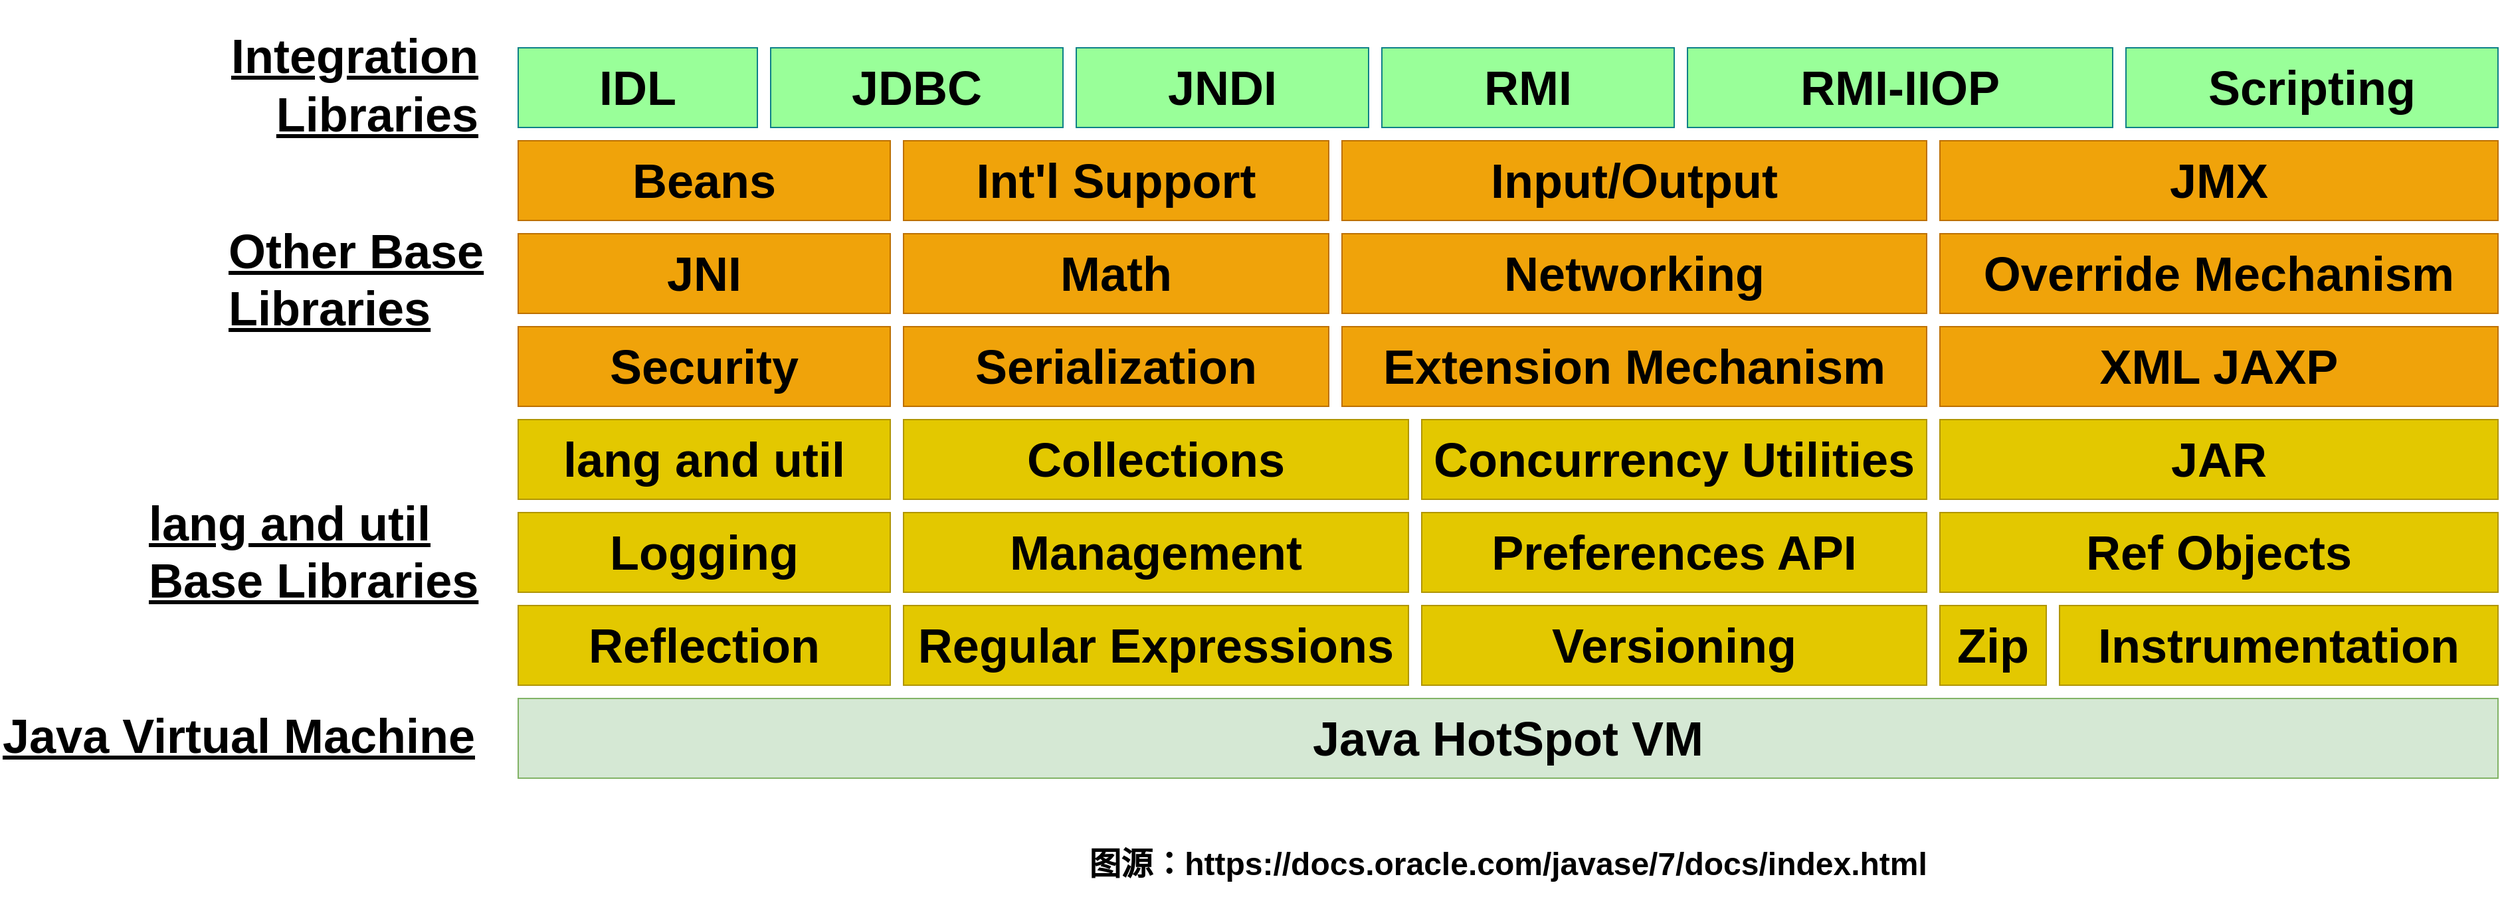 <mxfile version="21.2.1" type="github">
  <diagram name="第 1 页" id="e0v4SnkxaWRDu-nPqgIv">
    <mxGraphModel dx="2173" dy="-370" grid="1" gridSize="10" guides="1" tooltips="1" connect="1" arrows="1" fold="1" page="1" pageScale="1" pageWidth="3000" pageHeight="2000" math="0" shadow="0">
      <root>
        <mxCell id="0" />
        <mxCell id="1" parent="0" />
        <mxCell id="uxTEpEnqK7FpSmuJOx9n-1" value="&lt;a style=&quot;color: rgb(0, 0, 0); font-family: Arial, Helvetica, sans-serif; font-weight: bold; text-decoration-line: none; font-size: 36px;&quot; class=&quot;atext&quot; href=&quot;https://docs.oracle.com/javase/7/docs/technotes/guides/vm/index.html&quot; alt=&quot;Java HotSpot VM&quot;&gt;Java HotSpot VM&lt;/a&gt;" style="rounded=0;whiteSpace=wrap;html=1;fillColor=#d5e8d4;strokeColor=#82b366;verticalAlign=middle;" parent="1" vertex="1">
          <mxGeometry x="880" y="3770" width="1490" height="60" as="geometry" />
        </mxCell>
        <mxCell id="uxTEpEnqK7FpSmuJOx9n-5" value="&lt;a style=&quot;color: rgb(0, 0, 0); font-family: Arial, Helvetica, sans-serif; font-weight: bold; text-decoration-line: none;&quot; alt=&quot;Introspection of loaded classes and objects&quot; class=&quot;atext&quot; href=&quot;https://docs.oracle.com/javase/7/docs/technotes/guides/reflection/index.html&quot;&gt;&lt;font style=&quot;font-size: 36px;&quot;&gt;Reflection&lt;/font&gt;&lt;/a&gt;" style="rounded=0;whiteSpace=wrap;html=1;fontSize=36;fillColor=#e3c800;strokeColor=#B09500;fontColor=#000000;" parent="1" vertex="1">
          <mxGeometry x="880" y="3700" width="280" height="60" as="geometry" />
        </mxCell>
        <mxCell id="uxTEpEnqK7FpSmuJOx9n-6" value="&lt;a style=&quot;color: rgb(0, 0, 0); font-family: Arial, Helvetica, sans-serif; font-weight: bold; text-decoration-line: none;&quot; class=&quot;atext&quot; href=&quot;https://docs.oracle.com/javase/7/docs/api/java/util/regex/package-summary.html&quot; alt=&quot;Regular expressions&quot;&gt;&lt;font style=&quot;font-size: 36px;&quot;&gt;Regular Expressions&lt;/font&gt;&lt;/a&gt;" style="rounded=0;whiteSpace=wrap;html=1;fontSize=36;fillColor=#e3c800;strokeColor=#B09500;fontColor=#000000;" parent="1" vertex="1">
          <mxGeometry x="1170" y="3700" width="380" height="60" as="geometry" />
        </mxCell>
        <mxCell id="uxTEpEnqK7FpSmuJOx9n-7" value="&lt;a style=&quot;color: rgb(0, 0, 0); font-family: Arial, Helvetica, sans-serif; font-weight: bold; text-decoration-line: none;&quot; alt=&quot;Package Version Identification&quot; class=&quot;atext&quot; href=&quot;https://docs.oracle.com/javase/7/docs/technotes/guides/versioning/index.html&quot;&gt;Versioning&lt;/a&gt;" style="rounded=0;whiteSpace=wrap;html=1;fontSize=36;fillColor=#e3c800;strokeColor=#B09500;fontColor=#000000;" parent="1" vertex="1">
          <mxGeometry x="1560" y="3700" width="380" height="60" as="geometry" />
        </mxCell>
        <mxCell id="uxTEpEnqK7FpSmuJOx9n-8" value="&lt;a style=&quot;color: rgb(0, 0, 0); font-family: Arial, Helvetica, sans-serif; font-weight: bold; text-decoration-line: none;&quot; alt=&quot;Reading and writing ZIP and GZIP file formats&quot; class=&quot;atext&quot; href=&quot;https://docs.oracle.com/javase/7/docs/api/java/util/zip/package-summary.html&quot;&gt;&lt;font style=&quot;font-size: 36px;&quot;&gt;Zip&lt;/font&gt;&lt;/a&gt;" style="rounded=0;whiteSpace=wrap;html=1;fontSize=36;fillColor=#e3c800;strokeColor=#B09500;fontColor=#000000;" parent="1" vertex="1">
          <mxGeometry x="1950" y="3700" width="80" height="60" as="geometry" />
        </mxCell>
        <mxCell id="uxTEpEnqK7FpSmuJOx9n-9" value="&lt;a style=&quot;color: rgb(0, 0, 0); font-family: Arial, Helvetica, sans-serif; font-weight: bold; text-decoration-line: none;&quot; alt=&quot;instrumentation&quot; class=&quot;atext&quot; href=&quot;https://docs.oracle.com/javase/7/docs/technotes/guides/instrumentation/index.html&quot;&gt;Instrumentation&lt;/a&gt;" style="rounded=0;whiteSpace=wrap;html=1;fontSize=36;fillColor=#e3c800;strokeColor=#B09500;fontColor=#000000;" parent="1" vertex="1">
          <mxGeometry x="2040" y="3700" width="330" height="60" as="geometry" />
        </mxCell>
        <mxCell id="uxTEpEnqK7FpSmuJOx9n-10" value="&lt;a style=&quot;color: rgb(0, 0, 0); font-family: Arial, Helvetica, sans-serif; font-weight: bold; text-decoration-line: none;&quot; class=&quot;atext&quot; href=&quot;https://docs.oracle.com/javase/7/docs/technotes/guides/logging/index.html&quot; alt=&quot;Logging features&quot;&gt;Logging&lt;/a&gt;" style="rounded=0;whiteSpace=wrap;html=1;fontSize=36;fillColor=#e3c800;strokeColor=#B09500;fontColor=#000000;" parent="1" vertex="1">
          <mxGeometry x="880" y="3630" width="280" height="60" as="geometry" />
        </mxCell>
        <mxCell id="uxTEpEnqK7FpSmuJOx9n-11" value="&lt;a style=&quot;color: rgb(0, 0, 0); font-family: Arial, Helvetica, sans-serif; font-weight: bold; text-decoration-line: none;&quot; alt=&quot;Java virtual machine monitoring and management&quot; class=&quot;atext&quot; href=&quot;https://docs.oracle.com/javase/7/docs/technotes/guides/management/index.html&quot;&gt;Management&lt;/a&gt;" style="rounded=0;whiteSpace=wrap;html=1;fontSize=36;fillColor=#e3c800;strokeColor=#B09500;fontColor=#000000;" parent="1" vertex="1">
          <mxGeometry x="1170" y="3630" width="380" height="60" as="geometry" />
        </mxCell>
        <mxCell id="uxTEpEnqK7FpSmuJOx9n-12" value="&lt;a style=&quot;color: rgb(0, 0, 0); font-family: Arial, Helvetica, sans-serif; font-weight: bold; text-decoration-line: none;&quot; class=&quot;atext&quot; href=&quot;https://docs.oracle.com/javase/7/docs/technotes/guides/preferences/index.html&quot; alt=&quot;Preferences&quot;&gt;Preferences API&lt;/a&gt;" style="rounded=0;whiteSpace=wrap;html=1;fontSize=36;fillColor=#e3c800;strokeColor=#B09500;fontColor=#000000;" parent="1" vertex="1">
          <mxGeometry x="1560" y="3630" width="380" height="60" as="geometry" />
        </mxCell>
        <mxCell id="uxTEpEnqK7FpSmuJOx9n-14" value="&lt;a style=&quot;color: rgb(0, 0, 0); font-family: Arial, Helvetica, sans-serif; font-weight: bold; text-decoration-line: none;&quot; class=&quot;atext&quot; href=&quot;https://docs.oracle.com/javase/7/docs/api/java/lang/ref/package-summary.html&quot; alt=&quot;Reference Objects API&quot;&gt;Ref Objects&lt;/a&gt;" style="rounded=0;whiteSpace=wrap;html=1;fontSize=36;fillColor=#e3c800;strokeColor=#B09500;fontColor=#000000;" parent="1" vertex="1">
          <mxGeometry x="1950" y="3630" width="420" height="60" as="geometry" />
        </mxCell>
        <mxCell id="uxTEpEnqK7FpSmuJOx9n-15" value="&lt;a style=&quot;color: rgb(0, 0, 0); font-family: Arial, Helvetica, sans-serif; font-weight: bold; text-decoration-line: none;&quot; alt=&quot;java.lang and java.util packages&quot; class=&quot;atext&quot; href=&quot;https://docs.oracle.com/javase/7/docs/technotes/guides/lang/index.html&quot;&gt;lang and util&lt;/a&gt;" style="rounded=0;whiteSpace=wrap;html=1;fontSize=36;fillColor=#e3c800;strokeColor=#B09500;fontColor=#000000;" parent="1" vertex="1">
          <mxGeometry x="880" y="3560" width="280" height="60" as="geometry" />
        </mxCell>
        <mxCell id="uxTEpEnqK7FpSmuJOx9n-16" value="&lt;a style=&quot;color: rgb(0, 0, 0); font-family: Arial, Helvetica, sans-serif; font-weight: bold; text-decoration-line: none;&quot; alt=&quot;Framework for representing and manipulating collections&quot; class=&quot;atext&quot; href=&quot;https://docs.oracle.com/javase/7/docs/technotes/guides/collections/index.html&quot;&gt;Collections&lt;/a&gt;" style="rounded=0;whiteSpace=wrap;html=1;fontSize=36;fillColor=#e3c800;strokeColor=#B09500;fontColor=#000000;" parent="1" vertex="1">
          <mxGeometry x="1170" y="3560" width="380" height="60" as="geometry" />
        </mxCell>
        <mxCell id="uxTEpEnqK7FpSmuJOx9n-17" value="&lt;a style=&quot;color: rgb(0, 0, 0); font-family: Arial, Helvetica, sans-serif; font-weight: bold; text-decoration-line: none;&quot; alt=&quot;Concurrency utilities&quot; class=&quot;atext&quot; href=&quot;https://docs.oracle.com/javase/7/docs/technotes/guides/concurrency/index.html&quot;&gt;Concurrency Utilities&lt;/a&gt;" style="rounded=0;whiteSpace=wrap;html=1;fontSize=36;fillColor=#e3c800;strokeColor=#B09500;fontColor=#000000;" parent="1" vertex="1">
          <mxGeometry x="1560" y="3560" width="380" height="60" as="geometry" />
        </mxCell>
        <mxCell id="uxTEpEnqK7FpSmuJOx9n-18" value="&lt;a style=&quot;color: rgb(0, 0, 0); font-family: Arial, Helvetica, sans-serif; font-weight: bold; text-decoration-line: none;&quot; alt=&quot;Platform-independent file format that aggregates many files into one&quot; class=&quot;atext&quot; href=&quot;https://docs.oracle.com/javase/7/docs/technotes/guides/jar/index.html&quot;&gt;JAR&lt;/a&gt;" style="rounded=0;whiteSpace=wrap;html=1;fontSize=36;fillColor=#e3c800;strokeColor=#B09500;fontColor=#000000;" parent="1" vertex="1">
          <mxGeometry x="1950" y="3560" width="420" height="60" as="geometry" />
        </mxCell>
        <mxCell id="uxTEpEnqK7FpSmuJOx9n-19" value="&lt;a style=&quot;font-size: 36px; color: rgb(0, 0, 0); font-family: Arial, Helvetica, sans-serif; text-decoration: underline; font-style: normal; font-variant-ligatures: normal; font-variant-caps: normal; font-weight: 400; letter-spacing: normal; orphans: 2; text-align: right; text-indent: 0px; text-transform: none; widows: 2; word-spacing: 0px; -webkit-text-stroke-width: 0px;&quot; class=&quot;ahead&quot; href=&quot;https://docs.oracle.com/javase/7/docs/technotes/guides/vm/index.html&quot; alt=&quot;Java Virtual Machine&quot;&gt;&lt;b style=&quot;font-size: 36px;&quot;&gt;Java Virtual Machine&lt;/b&gt;&lt;/a&gt;" style="text;whiteSpace=wrap;html=1;fontSize=36;" parent="1" vertex="1">
          <mxGeometry x="490" y="3770" width="370" height="60" as="geometry" />
        </mxCell>
        <mxCell id="uxTEpEnqK7FpSmuJOx9n-20" value="&lt;a style=&quot;font-size: 36px; color: rgb(0, 0, 0); font-family: Arial, Helvetica, sans-serif; text-decoration: underline; font-style: normal; font-variant-ligatures: normal; font-variant-caps: normal; font-weight: 400; letter-spacing: normal; orphans: 2; text-align: right; text-indent: 0px; text-transform: none; widows: 2; word-spacing: 0px; -webkit-text-stroke-width: 0px;&quot; class=&quot;ahead&quot; href=&quot;https://docs.oracle.com/javase/7/docs/technotes/guides/index.html#langutil&quot;&gt;&lt;b style=&quot;font-size: 36px;&quot;&gt;lang and util&lt;br style=&quot;font-size: 36px;&quot;&gt;Base Libraries&lt;/b&gt;&lt;/a&gt;" style="text;whiteSpace=wrap;html=1;fontSize=36;" parent="1" vertex="1">
          <mxGeometry x="600" y="3610" width="260" height="100" as="geometry" />
        </mxCell>
        <mxCell id="uxTEpEnqK7FpSmuJOx9n-21" value="&lt;font style=&quot;font-size: 24px;&quot;&gt;图源：https://docs.oracle.com/javase/7/docs/index.html&lt;/font&gt;" style="text;html=1;strokeColor=none;fillColor=none;align=center;verticalAlign=middle;whiteSpace=wrap;rounded=0;fontStyle=1" parent="1" vertex="1">
          <mxGeometry x="1290" y="3870" width="670" height="50" as="geometry" />
        </mxCell>
        <mxCell id="oNcUS2OVP6WuHT-fpof1-1" value="&lt;a style=&quot;color: rgb(0, 0, 0); font-family: Arial, Helvetica, sans-serif; font-weight: bold; text-decoration-line: none;&quot; alt=&quot;Writing secure applications&quot; class=&quot;atext&quot; href=&quot;https://docs.oracle.com/javase/7/docs/technotes/guides/security/index.html&quot;&gt;Security&lt;/a&gt;" style="rounded=0;whiteSpace=wrap;html=1;fontSize=36;fillColor=#f0a30a;strokeColor=#BD7000;fontColor=#000000;" vertex="1" parent="1">
          <mxGeometry x="880" y="3490" width="280" height="60" as="geometry" />
        </mxCell>
        <mxCell id="oNcUS2OVP6WuHT-fpof1-2" value="&lt;a style=&quot;color: rgb(0, 0, 0); font-family: Arial, Helvetica, sans-serif; font-weight: bold; text-decoration-line: none;&quot; alt=&quot;Java input/output classes with object support serialization&quot; class=&quot;atext&quot; href=&quot;https://docs.oracle.com/javase/7/docs/technotes/guides/serialization/index.html&quot;&gt;Serialization&lt;/a&gt;" style="rounded=0;whiteSpace=wrap;html=1;fontSize=36;fillColor=#f0a30a;strokeColor=#BD7000;fontColor=#000000;" vertex="1" parent="1">
          <mxGeometry x="1170" y="3490" width="320" height="60" as="geometry" />
        </mxCell>
        <mxCell id="oNcUS2OVP6WuHT-fpof1-3" value="&lt;a style=&quot;color: rgb(0, 0, 0); font-family: Arial, Helvetica, sans-serif; font-weight: bold; text-decoration-line: none;&quot; alt=&quot;Mechanism for JVM to use optional packages&quot; class=&quot;atext&quot; href=&quot;https://docs.oracle.com/javase/7/docs/technotes/guides/extensions/index.html&quot;&gt;Extension Mechanism&lt;/a&gt;" style="rounded=0;whiteSpace=wrap;html=1;fontSize=36;fillColor=#f0a30a;strokeColor=#BD7000;fontColor=#000000;" vertex="1" parent="1">
          <mxGeometry x="1500" y="3490" width="440" height="60" as="geometry" />
        </mxCell>
        <mxCell id="oNcUS2OVP6WuHT-fpof1-5" value="&lt;a style=&quot;color: rgb(0, 0, 0); font-family: Arial, Helvetica, sans-serif; font-weight: bold; text-decoration-line: none;&quot; alt=&quot;Java API for Extensible Markup Language Processing&quot; class=&quot;atext&quot; href=&quot;https://docs.oracle.com/javase/7/docs/technotes/guides/xml/index.html&quot;&gt;XML JAXP&lt;/a&gt;" style="rounded=0;whiteSpace=wrap;html=1;fontSize=36;fillColor=#f0a30a;strokeColor=#BD7000;fontColor=#000000;" vertex="1" parent="1">
          <mxGeometry x="1950" y="3490" width="420" height="60" as="geometry" />
        </mxCell>
        <mxCell id="oNcUS2OVP6WuHT-fpof1-6" value="&lt;a style=&quot;color: rgb(0, 0, 0); font-family: Arial, Helvetica, sans-serif; font-weight: bold; text-decoration-line: none;&quot; alt=&quot;Java Native Interface&quot; class=&quot;atext&quot; href=&quot;https://docs.oracle.com/javase/7/docs/technotes/guides/jni/index.html&quot;&gt;JNI&lt;/a&gt;" style="rounded=0;whiteSpace=wrap;html=1;fontSize=36;fillColor=#f0a30a;strokeColor=#BD7000;fontColor=#000000;" vertex="1" parent="1">
          <mxGeometry x="880" y="3420" width="280" height="60" as="geometry" />
        </mxCell>
        <mxCell id="oNcUS2OVP6WuHT-fpof1-7" value="&lt;a style=&quot;color: rgb(0, 0, 0); font-family: Arial, Helvetica, sans-serif; font-weight: bold; text-decoration-line: none;&quot; alt=&quot;Floating point and arbitrary-precision math&quot; class=&quot;atext&quot; href=&quot;https://docs.oracle.com/javase/7/docs/technotes/guides/math/index.html&quot;&gt;Math&lt;/a&gt;" style="rounded=0;whiteSpace=wrap;html=1;fontSize=36;fillColor=#f0a30a;strokeColor=#BD7000;fontColor=#000000;" vertex="1" parent="1">
          <mxGeometry x="1170" y="3420" width="320" height="60" as="geometry" />
        </mxCell>
        <mxCell id="oNcUS2OVP6WuHT-fpof1-8" value="&lt;a style=&quot;color: rgb(0, 0, 0); font-family: Arial, Helvetica, sans-serif; font-weight: bold; text-decoration-line: none;&quot; alt=&quot;Networking API&quot; class=&quot;atext&quot; href=&quot;https://docs.oracle.com/javase/7/docs/technotes/guides/net/index.html&quot;&gt;Networking&lt;/a&gt;" style="rounded=0;whiteSpace=wrap;html=1;fontSize=36;fillColor=#f0a30a;strokeColor=#BD7000;fontColor=#000000;" vertex="1" parent="1">
          <mxGeometry x="1500" y="3420" width="440" height="60" as="geometry" />
        </mxCell>
        <mxCell id="oNcUS2OVP6WuHT-fpof1-9" value="&lt;a style=&quot;color: rgb(0, 0, 0); font-family: Arial, Helvetica, sans-serif; font-weight: bold; text-decoration-line: none;&quot; alt=&quot;Endorsed Standards Override Mechanism&quot; class=&quot;atext&quot; href=&quot;https://docs.oracle.com/javase/7/docs/technotes/guides/standards/index.html&quot;&gt;Override Mechanism&lt;/a&gt;" style="rounded=0;whiteSpace=wrap;html=1;fontSize=36;fillColor=#f0a30a;strokeColor=#BD7000;fontColor=#000000;" vertex="1" parent="1">
          <mxGeometry x="1950" y="3420" width="420" height="60" as="geometry" />
        </mxCell>
        <mxCell id="oNcUS2OVP6WuHT-fpof1-10" value="&lt;a style=&quot;color: rgb(0, 0, 0); font-family: Arial, Helvetica, sans-serif; font-weight: bold; text-decoration-line: none;&quot; alt=&quot;Java Beans component API&quot; class=&quot;atext&quot; href=&quot;https://docs.oracle.com/javase/7/docs/technotes/guides/beans/index.html&quot;&gt;Beans&lt;/a&gt;" style="rounded=0;whiteSpace=wrap;html=1;fontSize=36;fillColor=#f0a30a;strokeColor=#BD7000;fontColor=#000000;" vertex="1" parent="1">
          <mxGeometry x="880" y="3350" width="280" height="60" as="geometry" />
        </mxCell>
        <mxCell id="oNcUS2OVP6WuHT-fpof1-11" value="&lt;a style=&quot;color: rgb(0, 0, 0); font-family: Arial, Helvetica, sans-serif; font-weight: bold; text-decoration-line: none;&quot; alt=&quot;Application internationalization&quot; class=&quot;atext&quot; href=&quot;https://docs.oracle.com/javase/7/docs/technotes/guides/intl/index.html&quot;&gt;Int&#39;l Support&lt;/a&gt;" style="rounded=0;whiteSpace=wrap;html=1;fontSize=36;fillColor=#f0a30a;strokeColor=#BD7000;fontColor=#000000;" vertex="1" parent="1">
          <mxGeometry x="1170" y="3350" width="320" height="60" as="geometry" />
        </mxCell>
        <mxCell id="oNcUS2OVP6WuHT-fpof1-12" value="&lt;a style=&quot;color: rgb(0, 0, 0); font-family: Arial, Helvetica, sans-serif; font-weight: bold; text-decoration-line: none;&quot; alt=&quot;Input and output through data streams, serialization and file systems&quot; class=&quot;atext&quot; href=&quot;https://docs.oracle.com/javase/7/docs/technotes/guides/io/index.html&quot;&gt;Input/Output&lt;/a&gt;" style="rounded=0;whiteSpace=wrap;html=1;fontSize=36;fillColor=#f0a30a;strokeColor=#BD7000;fontColor=#000000;" vertex="1" parent="1">
          <mxGeometry x="1500" y="3350" width="440" height="60" as="geometry" />
        </mxCell>
        <mxCell id="oNcUS2OVP6WuHT-fpof1-13" value="&lt;a style=&quot;color: rgb(0, 0, 0); font-family: Arial, Helvetica, sans-serif; font-weight: bold; text-decoration-line: none;&quot; alt=&quot;Java Management Extensions&quot; class=&quot;atext&quot; href=&quot;https://docs.oracle.com/javase/7/docs/technotes/guides/jmx/index.html&quot;&gt;JMX&lt;/a&gt;" style="rounded=0;whiteSpace=wrap;html=1;fontSize=36;fillColor=#f0a30a;strokeColor=#BD7000;fontColor=#000000;" vertex="1" parent="1">
          <mxGeometry x="1950" y="3350" width="420" height="60" as="geometry" />
        </mxCell>
        <mxCell id="oNcUS2OVP6WuHT-fpof1-14" value="&lt;a style=&quot;font-size: 36px; color: rgb(0, 0, 0); font-family: Arial, Helvetica, sans-serif; text-decoration: underline; font-style: normal; font-variant-ligatures: normal; font-variant-caps: normal; font-weight: 400; letter-spacing: normal; orphans: 2; text-align: right; text-indent: 0px; text-transform: none; widows: 2; word-spacing: 0px; -webkit-text-stroke-width: 0px;&quot; alt=&quot;Base libraries other than lang and util&quot; class=&quot;ahead&quot; href=&quot;https://docs.oracle.com/javase/7/docs/technotes/guides/index.html#otherbase&quot;&gt;&lt;b style=&quot;font-size: 36px;&quot;&gt;Other Base&lt;br style=&quot;font-size: 36px;&quot;&gt;Libraries&lt;/b&gt;&lt;/a&gt;" style="text;whiteSpace=wrap;html=1;fontSize=36;" vertex="1" parent="1">
          <mxGeometry x="660" y="3405" width="200" height="90" as="geometry" />
        </mxCell>
        <mxCell id="oNcUS2OVP6WuHT-fpof1-15" value="&lt;a style=&quot;color: rgb(0, 0, 0); font-family: Arial, Helvetica, sans-serif; font-weight: bold; text-decoration-line: none;&quot; alt=&quot;Interfaces defined in CORBA Interface Definition Language&quot; class=&quot;atext&quot; href=&quot;https://docs.oracle.com/javase/7/docs/technotes/guides/idl/index.html&quot;&gt;IDL&lt;/a&gt;" style="rounded=0;whiteSpace=wrap;html=1;fontSize=36;fillColor=#99FF99;strokeColor=#0e8088;" vertex="1" parent="1">
          <mxGeometry x="880" y="3280" width="180" height="60" as="geometry" />
        </mxCell>
        <mxCell id="oNcUS2OVP6WuHT-fpof1-16" value="&lt;a style=&quot;color: rgb(0, 0, 0); font-family: Arial, Helvetica, sans-serif; font-weight: bold; text-decoration-line: none;&quot; alt=&quot;RMI interfaces using IIOP as the underlying transport&quot; class=&quot;atext&quot; href=&quot;https://docs.oracle.com/javase/7/docs/technotes/guides/rmi-iiop/index.html&quot;&gt;RMI-IIOP&lt;/a&gt;" style="rounded=0;whiteSpace=wrap;html=1;fontSize=36;fillColor=#99FF99;strokeColor=#0e8088;" vertex="1" parent="1">
          <mxGeometry x="1760" y="3280" width="320" height="60" as="geometry" />
        </mxCell>
        <mxCell id="oNcUS2OVP6WuHT-fpof1-17" value="&lt;a style=&quot;color: rgb(0, 0, 0); font-family: Arial, Helvetica, sans-serif; font-weight: bold; text-decoration-line: none;&quot; alt=&quot;Scripting for the Java Platform&quot; class=&quot;atext&quot; href=&quot;https://docs.oracle.com/javase/7/docs/technotes/guides/scripting/index.html&quot;&gt;Scripting&lt;/a&gt;" style="rounded=0;whiteSpace=wrap;html=1;fontSize=36;fillColor=#99FF99;strokeColor=#0e8088;" vertex="1" parent="1">
          <mxGeometry x="2090" y="3280" width="280" height="60" as="geometry" />
        </mxCell>
        <mxCell id="oNcUS2OVP6WuHT-fpof1-18" value="&lt;a style=&quot;color: rgb(0, 0, 0); font-family: Arial, Helvetica, sans-serif; font-weight: bold; text-decoration-line: none;&quot; alt=&quot;Java Database Connectivity&quot; class=&quot;atext&quot; href=&quot;https://docs.oracle.com/javase/7/docs/technotes/guides/jdbc/index.html&quot;&gt;JDBC&lt;/a&gt;" style="rounded=0;whiteSpace=wrap;html=1;fontSize=36;fillColor=#99FF99;strokeColor=#0e8088;" vertex="1" parent="1">
          <mxGeometry x="1070" y="3280" width="220" height="60" as="geometry" />
        </mxCell>
        <mxCell id="oNcUS2OVP6WuHT-fpof1-19" value="&lt;a style=&quot;color: rgb(0, 0, 0); font-family: Arial, Helvetica, sans-serif; font-weight: bold; text-decoration-line: none;&quot; alt=&quot;Java Naming and Directory Interface&quot; class=&quot;atext&quot; href=&quot;https://docs.oracle.com/javase/7/docs/technotes/guides/jndi/index.html&quot;&gt;JNDI&lt;/a&gt;" style="rounded=0;whiteSpace=wrap;html=1;fontSize=36;fillColor=#99FF99;strokeColor=#0e8088;" vertex="1" parent="1">
          <mxGeometry x="1300" y="3280" width="220" height="60" as="geometry" />
        </mxCell>
        <mxCell id="oNcUS2OVP6WuHT-fpof1-20" value="&lt;a style=&quot;color: rgb(0, 0, 0); font-family: Arial, Helvetica, sans-serif; font-weight: bold; text-decoration-line: none;&quot; alt=&quot;Remote Method Invocation&quot; class=&quot;atext&quot; href=&quot;https://docs.oracle.com/javase/7/docs/technotes/guides/rmi/index.html&quot;&gt;RMI&lt;/a&gt;" style="rounded=0;whiteSpace=wrap;html=1;fontSize=36;fillColor=#99FF99;strokeColor=#0e8088;" vertex="1" parent="1">
          <mxGeometry x="1530" y="3280" width="220" height="60" as="geometry" />
        </mxCell>
        <mxCell id="oNcUS2OVP6WuHT-fpof1-21" value="&lt;table style=&quot;border-collapse: collapse; border: 0px; color: rgb(0, 0, 0); font-family: Arial, Helvetica, FreeSans, Luxi-sans, &amp;quot;Nimbus Sans L&amp;quot;, sans-serif; font-size: 36px; font-style: normal; font-variant-ligatures: normal; font-variant-caps: normal; font-weight: 400; letter-spacing: normal; orphans: 2; text-align: start; text-transform: none; widows: 2; word-spacing: 0px; -webkit-text-stroke-width: 0px; text-decoration-thickness: initial; text-decoration-style: initial; text-decoration-color: initial;&quot; cellpadding=&quot;0&quot; cellspacing=&quot;0&quot; class=&quot;table&quot; summary=&quot;&quot;&gt;&lt;tbody style=&quot;font-size: 36px;&quot;&gt;&lt;tr valign=&quot;top&quot; style=&quot;font-size: 36px;&quot;&gt;&lt;td style=&quot;border: 2px solid white; padding-right: 0.5em; vertical-align: middle; text-align: right; font-size: 36px;&quot; title=&quot;Integration libraries&quot; class=&quot;tdhead&quot;&gt;&lt;a style=&quot;font-size: 36px; color: rgb(0, 0, 0); font-family: Arial, Helvetica, sans-serif; text-decoration: underline;&quot; class=&quot;ahead&quot; href=&quot;https://docs.oracle.com/javase/7/docs/technotes/guides/index.html#integration&quot;&gt;&lt;b style=&quot;font-size: 36px;&quot;&gt;Integration&lt;br style=&quot;font-size: 36px;&quot;&gt;Libraries&lt;/b&gt;&lt;/a&gt;&lt;/td&gt;&lt;td style=&quot;font-size: 36px;&quot;&gt;&lt;table style=&quot;width: 510.219px; height: 26.797px; border: 0px; border-collapse: separate; border-spacing: 0px; font-size: 36px;&quot; summary=&quot;&quot; class=&quot;tablerows&quot;&gt;&lt;tbody style=&quot;font-size: 36px;&quot;&gt;&lt;tr style=&quot;font-size: 36px;&quot;&gt;&lt;/tr&gt;&lt;/tbody&gt;&lt;/table&gt;&#xa;&#xa;&lt;/td&gt;&lt;/tr&gt;&lt;/tbody&gt;&lt;/table&gt;" style="text;whiteSpace=wrap;html=1;fontSize=36;" vertex="1" parent="1">
          <mxGeometry x="660" y="3244" width="200" height="100" as="geometry" />
        </mxCell>
      </root>
    </mxGraphModel>
  </diagram>
</mxfile>
